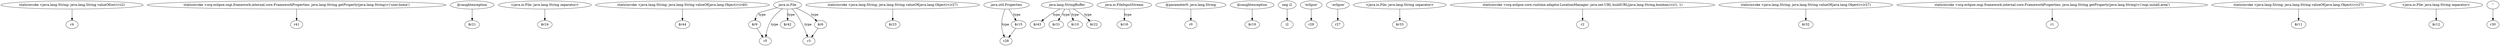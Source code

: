 digraph g {
0[label="staticinvoke <java.lang.String: java.lang.String valueOf(int)>(i2)"]
1[label="r4"]
0->1[label=""]
2[label="staticinvoke <org.eclipse.osgi.framework.internal.core.FrameworkProperties: java.lang.String getProperty(java.lang.String)>('user.home')"]
3[label="r41"]
2->3[label=""]
4[label="@caughtexception"]
5[label="$r21"]
4->5[label=""]
6[label="<java.io.File: java.lang.String separator>"]
7[label="$r24"]
6->7[label=""]
8[label="staticinvoke <java.lang.String: java.lang.String valueOf(java.lang.Object)>(r40)"]
9[label="$r44"]
8->9[label=""]
10[label="$r9"]
11[label="r5"]
10->11[label=""]
12[label="staticinvoke <java.lang.String: java.lang.String valueOf(java.lang.Object)>(r27)"]
13[label="$r23"]
12->13[label=""]
14[label="java.util.Properties"]
15[label="r28"]
14->15[label="type"]
16[label="java.lang.StringBuffer"]
17[label="$r43"]
16->17[label="type"]
18[label="$r15"]
14->18[label="type"]
19[label="java.io.FileInputStream"]
20[label="$r16"]
19->20[label="type"]
21[label="@parameter0: java.lang.String"]
22[label="r0"]
21->22[label=""]
23[label="@caughtexception"]
24[label="$r19"]
23->24[label=""]
25[label="neg i2"]
26[label="i2"]
25->26[label=""]
27[label="$r31"]
16->27[label="type"]
28[label="'eclipse'"]
29[label="r29"]
28->29[label=""]
30[label="java.io.File"]
30->10[label="type"]
31[label="$r42"]
30->31[label="type"]
32[label="$r10"]
16->32[label="type"]
33[label="'.eclipse'"]
34[label="r27"]
33->34[label=""]
30->11[label="type"]
35[label="r3"]
30->35[label="type"]
36[label="<java.io.File: java.lang.String separator>"]
37[label="$r33"]
36->37[label=""]
38[label="staticinvoke <org.eclipse.core.runtime.adaptor.LocationManager: java.net.URL buildURL(java.lang.String,boolean)>(r1, 1)"]
39[label="r2"]
38->39[label=""]
40[label="staticinvoke <java.lang.String: java.lang.String valueOf(java.lang.Object)>(r27)"]
41[label="$r32"]
40->41[label=""]
18->15[label=""]
42[label="staticinvoke <org.eclipse.osgi.framework.internal.core.FrameworkProperties: java.lang.String getProperty(java.lang.String)>('osgi.install.area')"]
43[label="r1"]
42->43[label=""]
44[label="$r6"]
30->44[label="type"]
44->35[label=""]
45[label="staticinvoke <java.lang.String: java.lang.String valueOf(java.lang.Object)>(r27)"]
46[label="$r11"]
45->46[label=""]
47[label="$r22"]
16->47[label="type"]
48[label="<java.io.File: java.lang.String separator>"]
49[label="$r12"]
48->49[label=""]
50[label="''"]
51[label="r30"]
50->51[label=""]
}